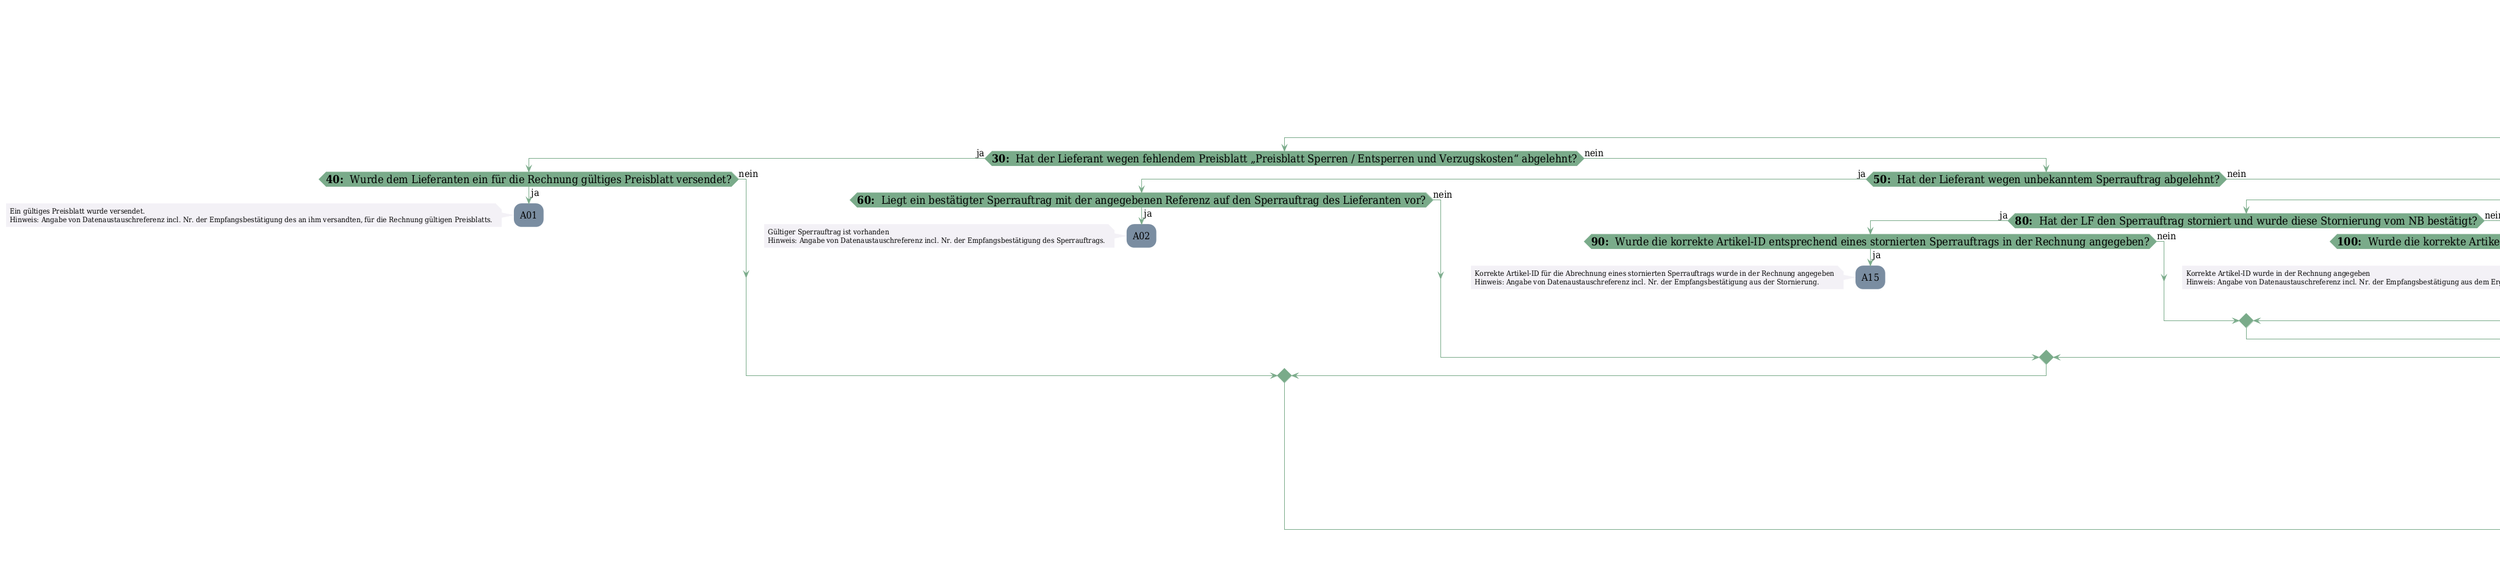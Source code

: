 @startuml
skinparam Shadowing false
skinparam NoteBorderColor #f3f1f6
skinparam NoteBackgroundColor #f3f1f6
skinparam NoteFontSize 12
skinparam ActivityBorderColor none
skinparam ActivityBackgroundColor #7a8da1
skinparam ActivityFontSize 16
skinparam ArrowColor #7aab8a
skinparam ArrowFontSize 16
skinparam ActivityDiamondBackgroundColor #7aab8a
skinparam ActivityDiamondBorderColor #7aab8a
skinparam ActivityDiamondFontSize 18
skinparam defaultFontName DejaVu Serif Condensed
skinparam ActivityEndColor #669580

header
<b>FV2210
2022-12-12
endheader

title
Sperrprozesse Gas

18.1.2: AD: Abrechnung einer sonstigen Leistung



end title
:<b>E_1008</b>;
note right
<b><i>Prüfende Rolle: NB
end note

if (<b>10: </b> Bezieht sich das Nicht-Zahlungsavis auf eine Rechnung der Kategorie „Unterbrechung der Anschlussnutzung (Sperren&#41;“?) then (ja)
    if (<b>30: </b> Hat der Lieferant wegen fehlendem Preisblatt „Preisblatt Sperren / Entsperren und Verzugskosten“ abgelehnt?) then (ja)
        if (<b>40: </b> Wurde dem Lieferanten ein für die Rechnung gültiges Preisblatt versendet?) then (ja)
            :A01;
            note left
                Ein gültiges Preisblatt wurde versendet.
                Hinweis: Angabe von Datenaustauschreferenz incl. Nr. der Empfangsbestätigung des an ihm versandten, für die Rechnung gültigen Preisblatts.
            endnote
            kill;
        else (nein)
        endif
    else (nein)
        if (<b>50: </b> Hat der Lieferant wegen unbekanntem Sperrauftrag abgelehnt?) then (ja)
            if (<b>60: </b> Liegt ein bestätigter Sperrauftrag mit der angegebenen Referenz auf den Sperrauftrag des Lieferanten vor?) then (ja)
                :A02;
                note left
                    Gültiger Sperrauftrag ist vorhanden
                    Hinweis: Angabe von Datenaustauschreferenz incl. Nr. der Empfangsbestätigung des Sperrauftrags.
                endnote
                kill;
            else (nein)
            endif
        else (nein)
            if (<b>70: </b> Hat der Lieferant die Rechnung wegen Angabe einer falschen Artikel-ID abgelehnt?) then (ja)
                if (<b>80: </b> Hat der LF den Sperrauftrag storniert und wurde diese Stornierung vom NB bestätigt?) then (ja)
                    if (<b>90: </b> Wurde die korrekte Artikel-ID entsprechend eines stornierten Sperrauftrags in der Rechnung angegeben?) then (ja)
                        :A15;
                        note left
                            Korrekte Artikel-ID für die Abrechnung eines stornierten Sperrauftrags wurde in der Rechnung angegeben
                            Hinweis: Angabe von Datenaustauschreferenz incl. Nr. der Empfangsbestätigung aus der Stornierung.
                        endnote
                        kill;
                    else (nein)
                    endif
                else (nein)
                    if (<b>100: </b> Wurde die korrekte Artikel-ID entsprechend dem Ergebnis des Sperrauftrags in der Rechnung angegeben?) then (ja)
                        :A03;
                        note left
                            Korrekte Artikel-ID wurde in der Rechnung angegeben
                            Hinweis: Angabe von Datenaustauschreferenz incl. Nr. der Empfangsbestätigung aus dem Ergebnis des Sperrauftrags.
                        endnote
                        kill;
                    else (nein)
                    endif
                endif
            else (nein)
                if (<b>110: </b> Hat der Lieferant die Rechnung abgelehnt, da auf der Rechnung ein, zum Preisblatt abweichender Preis angegeben wurde?) then (ja)
                    if (<b>120: </b> Wurde in der Rechnung der im Preisblatt angegebene Preis abgerechnet?) then (ja)
                        :A04;
                        note left
                            Korrekter Preis zum gültigen Preisblatt wurde in der Rechnung angegeben
                            Hinweis: Angabe von Datenaustauschreferenz incl. Nr. der Empfangsbestätigung des Preisblatts
                        endnote
                        kill;
                    else (nein)
                    endif
                else (nein)
                    if (<b>130: </b> Ergibt die Prüfung der abgelehnten Rechnung, dass die Ablehnung durch den Lieferanten gerechtfertigt war?) then (ja)
                    else (nein)
                        :A05;
                        note left
                            Die Rechnung wird als korrekt angesehen
                            Hinweis: Es ist zu begründen, warum die Rechnung korrekt war.
                        endnote
                        kill;
                    endif
                endif
            endif
        endif
    endif
else (nein)
    if (<b>20: </b> Bezieht sich das Nicht-Zahlungsavis auf eine Rechnung der Kategorie „Verzugskosten“?) then (ja)
    else (nein)
        :A16;
        note left
            Abrechnung „Blindarbeit“ für Sparte Gas nicht relevant.
        endnote
        kill;
    endif
    if (<b>140: </b> Hat der Lieferant wegen fehlendem Preisblatt „Preisblatt Sperren / Entsperren und Verzugskosten“ abgelehnt?) then (ja)
        if (<b>150: </b> Wurde dem Lieferanten ein für die Rechnung gültiges Preisblatt fristgerecht versendet?) then (ja)
            :A06;
            note left
                Gültiges Preisblatt wurde versendet.
                Hinweis: Angabe von Datenaustauschreferenz incl. Nr. der Empfangsbestätigung
            endnote
            kill;
        else (nein)
        endif
    else (nein)
        if (<b>160: </b> Hat der Lieferant wegen unbekannter Rechnung, auf die sich die Verzugskostenrechnung bezieht, abgelehnt?) then (ja)
            if (<b>170: </b> Wurde die Rechnung, auf die sich die Verzugskostenrechnung bezieht, dem Lieferanten zugestellt?) then (ja)
                if (<b>180: </b> Wurde die Rechnung, auf die sich die Verzugskostenrechnung bezieht, storniert?) then (ja)
                else (nein)
                    :A07;
                    note left
                        Gültige Rechnung ist vorhanden
                        Hinweis: Angabe von Datenaustauschreferenz incl. Nr. der Empfangsbestätigung der Rechnung, auf die sich die Verzugskostenrechnung bezieht.
                    endnote
                    kill;
                endif
            else (nein)
            endif
        else (nein)
            if (<b>190: </b> Hat der Lieferant die Rechnung wegen Angabe einer falschen Artikel-ID abgelehnt?) then (ja)
                if (<b>200: </b> Wurde genau eine der beiden Artikel-ID für Verzugskosten in der Rechnung angegeben?) then (ja)
                    :A08;
                    note left
                        Es wurde für die Verzugskosten eine der beiden Artikel-ID verwendet
                    endnote
                    kill;
                else (nein)
                endif
            else (nein)
                if (<b>210: </b> Hat der Lieferant die Rechnung abgelehnt, da auf der Rechnung ein zum Preisblatt abweichender Preis angeben wurde?) then (ja)
                    if (<b>220: </b> Wurde in der Rechnung die Artikel-ID 2-02-0-001 (Verzugskosten pauschal&#41; angegeben?) then (ja)
                        if (<b>230: </b> Ist der angegeben Preis in der Rechnung identisch mit dem Preis für die Artikel-ID 2-02-0-001 (Verzugskosten pauschal&#41; aus dem Preisblatt?) then (ja)
                            :A09;
                            note left
                                Korrekter Preis wurde in der Rechnung abgerechnet
                                Hinweis: Angabe von Datenaustauschreferenz incl. Nr. der Empfangsbestätigung des Preisblatts
                            endnote
                            kill;
                        else (nein)
                        endif
                    else (nein)
                        if (<b>240: </b> Ist der Preis, der in der Rechnung für die Artikel-ID 2-02-0-002 (Verzugskosten variabel&#41; in Rechnung gestellt wurde für die der Verzugsrechnung zugrundeliegende, nicht bezahlte Rechnung angemessen?) then (ja)
                            :A10;
                            note left
                                Die Rechnung wird als korrekt angesehen
                                Hinweis: Es ist zu begründen, warum die Rechnung korrekt war.
                            endnote
                            kill;
                        else (nein)
                        endif
                    endif
                else (nein)
                    if (<b>250: </b> Ergibt die Prüfung der abgelehnten Rechnung, dass die Ablehnung durch den Lieferanten gerechtfertigt war?) then (ja)
                    else (nein)
                        :A11;
                        note left
                            Die Rechnung wird als korrekt angesehen
                            Hinweis: Es ist zu begründen, warum die Rechnung korrekt war.
                        endnote
                        kill;
                    endif
                endif
            endif
        endif
    endif
endif
:Versand der Nachricht „Storno der ursprünglichen Rechnung“;
kill;

@enduml
